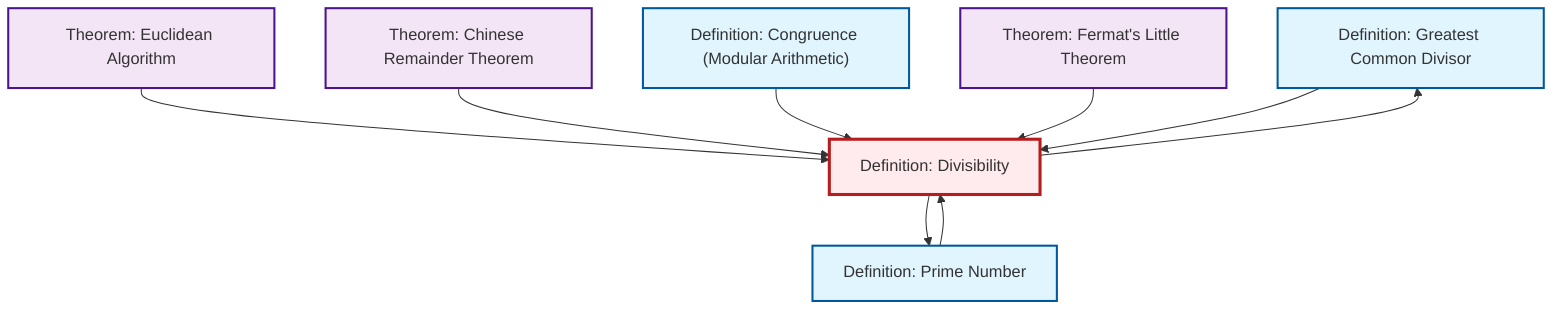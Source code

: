 graph TD
    classDef definition fill:#e1f5fe,stroke:#01579b,stroke-width:2px
    classDef theorem fill:#f3e5f5,stroke:#4a148c,stroke-width:2px
    classDef axiom fill:#fff3e0,stroke:#e65100,stroke-width:2px
    classDef example fill:#e8f5e9,stroke:#1b5e20,stroke-width:2px
    classDef current fill:#ffebee,stroke:#b71c1c,stroke-width:3px
    def-gcd["Definition: Greatest Common Divisor"]:::definition
    def-prime["Definition: Prime Number"]:::definition
    thm-chinese-remainder["Theorem: Chinese Remainder Theorem"]:::theorem
    def-congruence["Definition: Congruence (Modular Arithmetic)"]:::definition
    thm-fermat-little["Theorem: Fermat's Little Theorem"]:::theorem
    thm-euclidean-algorithm["Theorem: Euclidean Algorithm"]:::theorem
    def-divisibility["Definition: Divisibility"]:::definition
    thm-euclidean-algorithm --> def-divisibility
    thm-chinese-remainder --> def-divisibility
    def-prime --> def-divisibility
    def-congruence --> def-divisibility
    thm-fermat-little --> def-divisibility
    def-gcd --> def-divisibility
    def-divisibility --> def-prime
    def-divisibility --> def-gcd
    class def-divisibility current